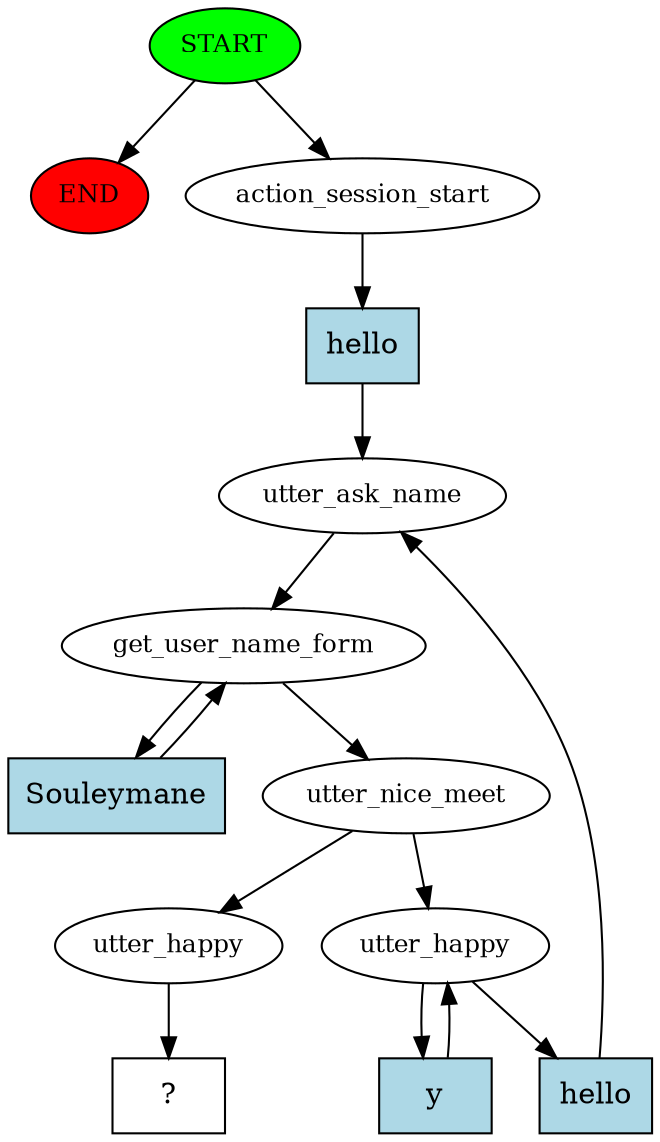 digraph  {
0 [class="start active", fillcolor=green, fontsize=12, label=START, style=filled];
"-1" [class=end, fillcolor=red, fontsize=12, label=END, style=filled];
1 [class=active, fontsize=12, label=action_session_start];
2 [class=active, fontsize=12, label=utter_ask_name];
3 [class=active, fontsize=12, label=get_user_name_form];
5 [class=active, fontsize=12, label=utter_nice_meet];
6 [class=active, fontsize=12, label=utter_happy];
11 [class=active, fontsize=12, label=utter_happy];
12 [class="intent dashed active", label="  ?  ", shape=rect];
13 [class="intent active", fillcolor=lightblue, label=hello, shape=rect, style=filled];
14 [class="intent active", fillcolor=lightblue, label=Souleymane, shape=rect, style=filled];
15 [class="intent active", fillcolor=lightblue, label=hello, shape=rect, style=filled];
16 [class="intent active", fillcolor=lightblue, label=y, shape=rect, style=filled];
0 -> "-1"  [class="", key=NONE, label=""];
0 -> 1  [class=active, key=NONE, label=""];
1 -> 13  [class=active, key=0];
2 -> 3  [class=active, key=NONE, label=""];
3 -> 5  [class=active, key=NONE, label=""];
3 -> 14  [class=active, key=0];
5 -> 6  [class=active, key=NONE, label=""];
5 -> 11  [class=active, key=NONE, label=""];
6 -> 15  [class=active, key=0];
6 -> 16  [class=active, key=0];
11 -> 12  [class=active, key=NONE, label=""];
13 -> 2  [class=active, key=0];
14 -> 3  [class=active, key=0];
15 -> 2  [class=active, key=0];
16 -> 6  [class=active, key=0];
}
